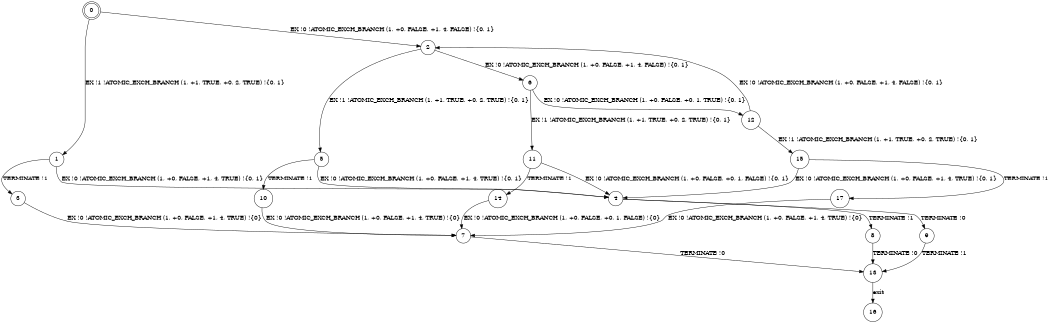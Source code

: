digraph BCG {
size = "7, 10.5";
center = TRUE;
node [shape = circle];
0 [peripheries = 2];
0 -> 1 [label = "EX !1 !ATOMIC_EXCH_BRANCH (1, +1, TRUE, +0, 2, TRUE) !{0, 1}"];
0 -> 2 [label = "EX !0 !ATOMIC_EXCH_BRANCH (1, +0, FALSE, +1, 4, FALSE) !{0, 1}"];
1 -> 3 [label = "TERMINATE !1"];
1 -> 4 [label = "EX !0 !ATOMIC_EXCH_BRANCH (1, +0, FALSE, +1, 4, TRUE) !{0, 1}"];
2 -> 5 [label = "EX !1 !ATOMIC_EXCH_BRANCH (1, +1, TRUE, +0, 2, TRUE) !{0, 1}"];
2 -> 6 [label = "EX !0 !ATOMIC_EXCH_BRANCH (1, +0, FALSE, +1, 4, FALSE) !{0, 1}"];
3 -> 7 [label = "EX !0 !ATOMIC_EXCH_BRANCH (1, +0, FALSE, +1, 4, TRUE) !{0}"];
4 -> 8 [label = "TERMINATE !1"];
4 -> 9 [label = "TERMINATE !0"];
5 -> 10 [label = "TERMINATE !1"];
5 -> 4 [label = "EX !0 !ATOMIC_EXCH_BRANCH (1, +0, FALSE, +1, 4, TRUE) !{0, 1}"];
6 -> 11 [label = "EX !1 !ATOMIC_EXCH_BRANCH (1, +1, TRUE, +0, 2, TRUE) !{0, 1}"];
6 -> 12 [label = "EX !0 !ATOMIC_EXCH_BRANCH (1, +0, FALSE, +0, 1, TRUE) !{0, 1}"];
7 -> 13 [label = "TERMINATE !0"];
8 -> 13 [label = "TERMINATE !0"];
9 -> 13 [label = "TERMINATE !1"];
10 -> 7 [label = "EX !0 !ATOMIC_EXCH_BRANCH (1, +0, FALSE, +1, 4, TRUE) !{0}"];
11 -> 14 [label = "TERMINATE !1"];
11 -> 4 [label = "EX !0 !ATOMIC_EXCH_BRANCH (1, +0, FALSE, +0, 1, FALSE) !{0, 1}"];
12 -> 15 [label = "EX !1 !ATOMIC_EXCH_BRANCH (1, +1, TRUE, +0, 2, TRUE) !{0, 1}"];
12 -> 2 [label = "EX !0 !ATOMIC_EXCH_BRANCH (1, +0, FALSE, +1, 4, FALSE) !{0, 1}"];
13 -> 16 [label = "exit"];
14 -> 7 [label = "EX !0 !ATOMIC_EXCH_BRANCH (1, +0, FALSE, +0, 1, FALSE) !{0}"];
15 -> 17 [label = "TERMINATE !1"];
15 -> 4 [label = "EX !0 !ATOMIC_EXCH_BRANCH (1, +0, FALSE, +1, 4, TRUE) !{0, 1}"];
17 -> 7 [label = "EX !0 !ATOMIC_EXCH_BRANCH (1, +0, FALSE, +1, 4, TRUE) !{0}"];
}
